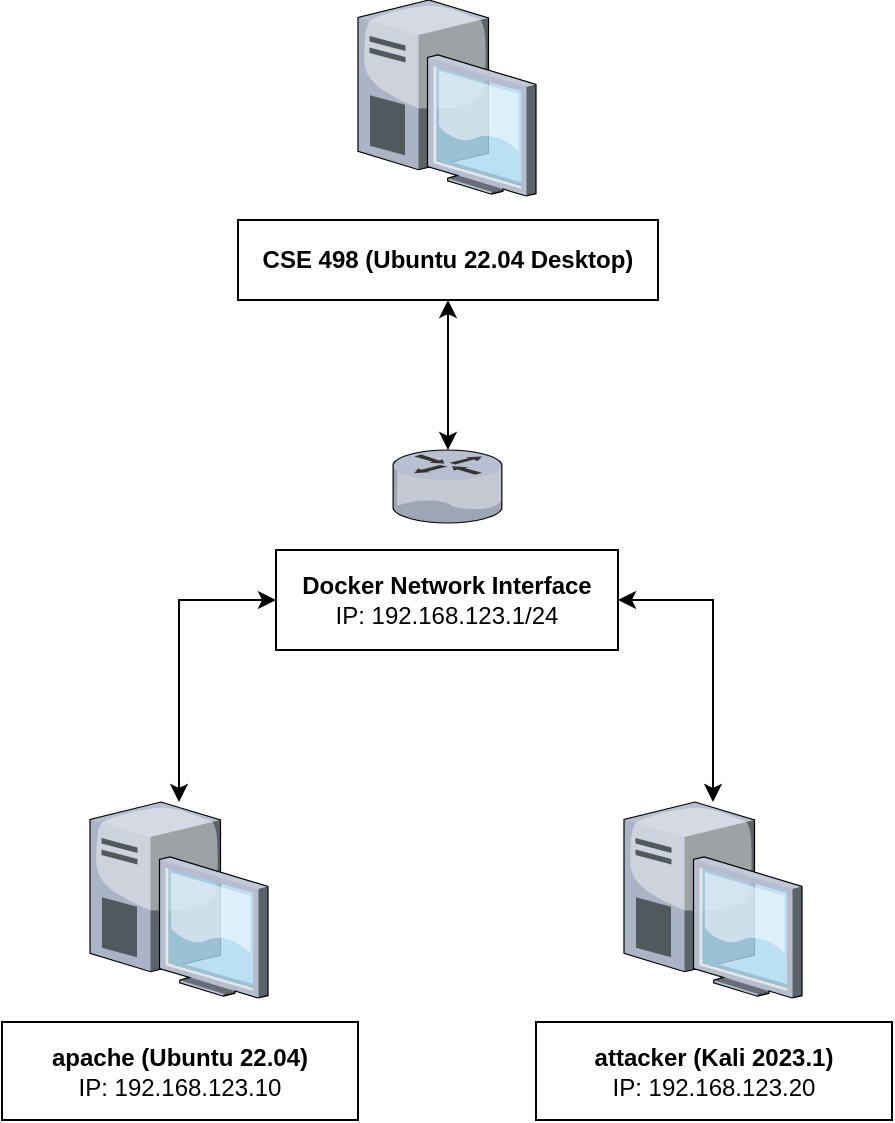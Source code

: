 <mxfile version="16.5.1" type="device"><diagram id="N5oOxUOwVUI959X1ClAX" name="Page-1"><mxGraphModel dx="252" dy="865" grid="1" gridSize="10" guides="1" tooltips="1" connect="1" arrows="1" fold="1" page="1" pageScale="1" pageWidth="850" pageHeight="1100" math="0" shadow="0"><root><mxCell id="0"/><mxCell id="1" parent="0"/><mxCell id="VeU3B7SSJXbU7xnzrqOM-1" value="" style="verticalLabelPosition=bottom;sketch=0;aspect=fixed;html=1;verticalAlign=top;strokeColor=none;align=center;outlineConnect=0;shape=mxgraph.citrix.desktop;" vertex="1" parent="1"><mxGeometry x="1466" y="591" width="89" height="98" as="geometry"/></mxCell><mxCell id="VeU3B7SSJXbU7xnzrqOM-2" value="&lt;b&gt;apache (Ubuntu 22.04)&lt;/b&gt;&lt;br&gt;IP: 192.168.123.10" style="rounded=0;whiteSpace=wrap;html=1;" vertex="1" parent="1"><mxGeometry x="1422" y="701" width="178" height="49" as="geometry"/></mxCell><mxCell id="VeU3B7SSJXbU7xnzrqOM-3" value="" style="verticalLabelPosition=bottom;sketch=0;aspect=fixed;html=1;verticalAlign=top;strokeColor=none;align=center;outlineConnect=0;shape=mxgraph.citrix.desktop;" vertex="1" parent="1"><mxGeometry x="1733" y="591" width="89" height="98" as="geometry"/></mxCell><mxCell id="VeU3B7SSJXbU7xnzrqOM-4" value="&lt;b&gt;attacker (Kali 2023.1)&lt;/b&gt;&lt;br&gt;IP: 192.168.123.20&lt;br&gt;" style="rounded=0;whiteSpace=wrap;html=1;" vertex="1" parent="1"><mxGeometry x="1689" y="701" width="178" height="49" as="geometry"/></mxCell><mxCell id="VeU3B7SSJXbU7xnzrqOM-5" value="" style="verticalLabelPosition=bottom;sketch=0;aspect=fixed;html=1;verticalAlign=top;strokeColor=none;align=center;outlineConnect=0;shape=mxgraph.citrix.desktop;" vertex="1" parent="1"><mxGeometry x="1600" y="190" width="89" height="98" as="geometry"/></mxCell><mxCell id="VeU3B7SSJXbU7xnzrqOM-6" style="edgeStyle=orthogonalEdgeStyle;rounded=0;orthogonalLoop=1;jettySize=auto;html=1;startArrow=classic;startFill=1;" edge="1" parent="1" source="VeU3B7SSJXbU7xnzrqOM-7" target="VeU3B7SSJXbU7xnzrqOM-11"><mxGeometry relative="1" as="geometry"/></mxCell><mxCell id="VeU3B7SSJXbU7xnzrqOM-7" value="&lt;b&gt;CSE 498 (Ubuntu 22.04 Desktop)&lt;/b&gt;" style="rounded=0;whiteSpace=wrap;html=1;" vertex="1" parent="1"><mxGeometry x="1540" y="300" width="210" height="40" as="geometry"/></mxCell><mxCell id="VeU3B7SSJXbU7xnzrqOM-8" style="edgeStyle=orthogonalEdgeStyle;rounded=0;orthogonalLoop=1;jettySize=auto;html=1;startArrow=classic;startFill=1;" edge="1" parent="1" source="VeU3B7SSJXbU7xnzrqOM-10" target="VeU3B7SSJXbU7xnzrqOM-1"><mxGeometry relative="1" as="geometry"/></mxCell><mxCell id="VeU3B7SSJXbU7xnzrqOM-9" style="edgeStyle=orthogonalEdgeStyle;rounded=0;orthogonalLoop=1;jettySize=auto;html=1;startArrow=classic;startFill=1;" edge="1" parent="1" source="VeU3B7SSJXbU7xnzrqOM-10" target="VeU3B7SSJXbU7xnzrqOM-3"><mxGeometry relative="1" as="geometry"/></mxCell><mxCell id="VeU3B7SSJXbU7xnzrqOM-10" value="Docker Network Interface&lt;br&gt;&lt;span style=&quot;font-weight: 400&quot;&gt;IP: 192.168.123.1/24&lt;/span&gt;" style="rounded=0;whiteSpace=wrap;html=1;fontStyle=1" vertex="1" parent="1"><mxGeometry x="1559" y="465" width="171" height="50" as="geometry"/></mxCell><mxCell id="VeU3B7SSJXbU7xnzrqOM-11" value="" style="verticalLabelPosition=bottom;sketch=0;aspect=fixed;html=1;verticalAlign=top;strokeColor=none;align=center;outlineConnect=0;shape=mxgraph.citrix.router;" vertex="1" parent="1"><mxGeometry x="1617.5" y="415" width="55" height="36.5" as="geometry"/></mxCell></root></mxGraphModel></diagram></mxfile>